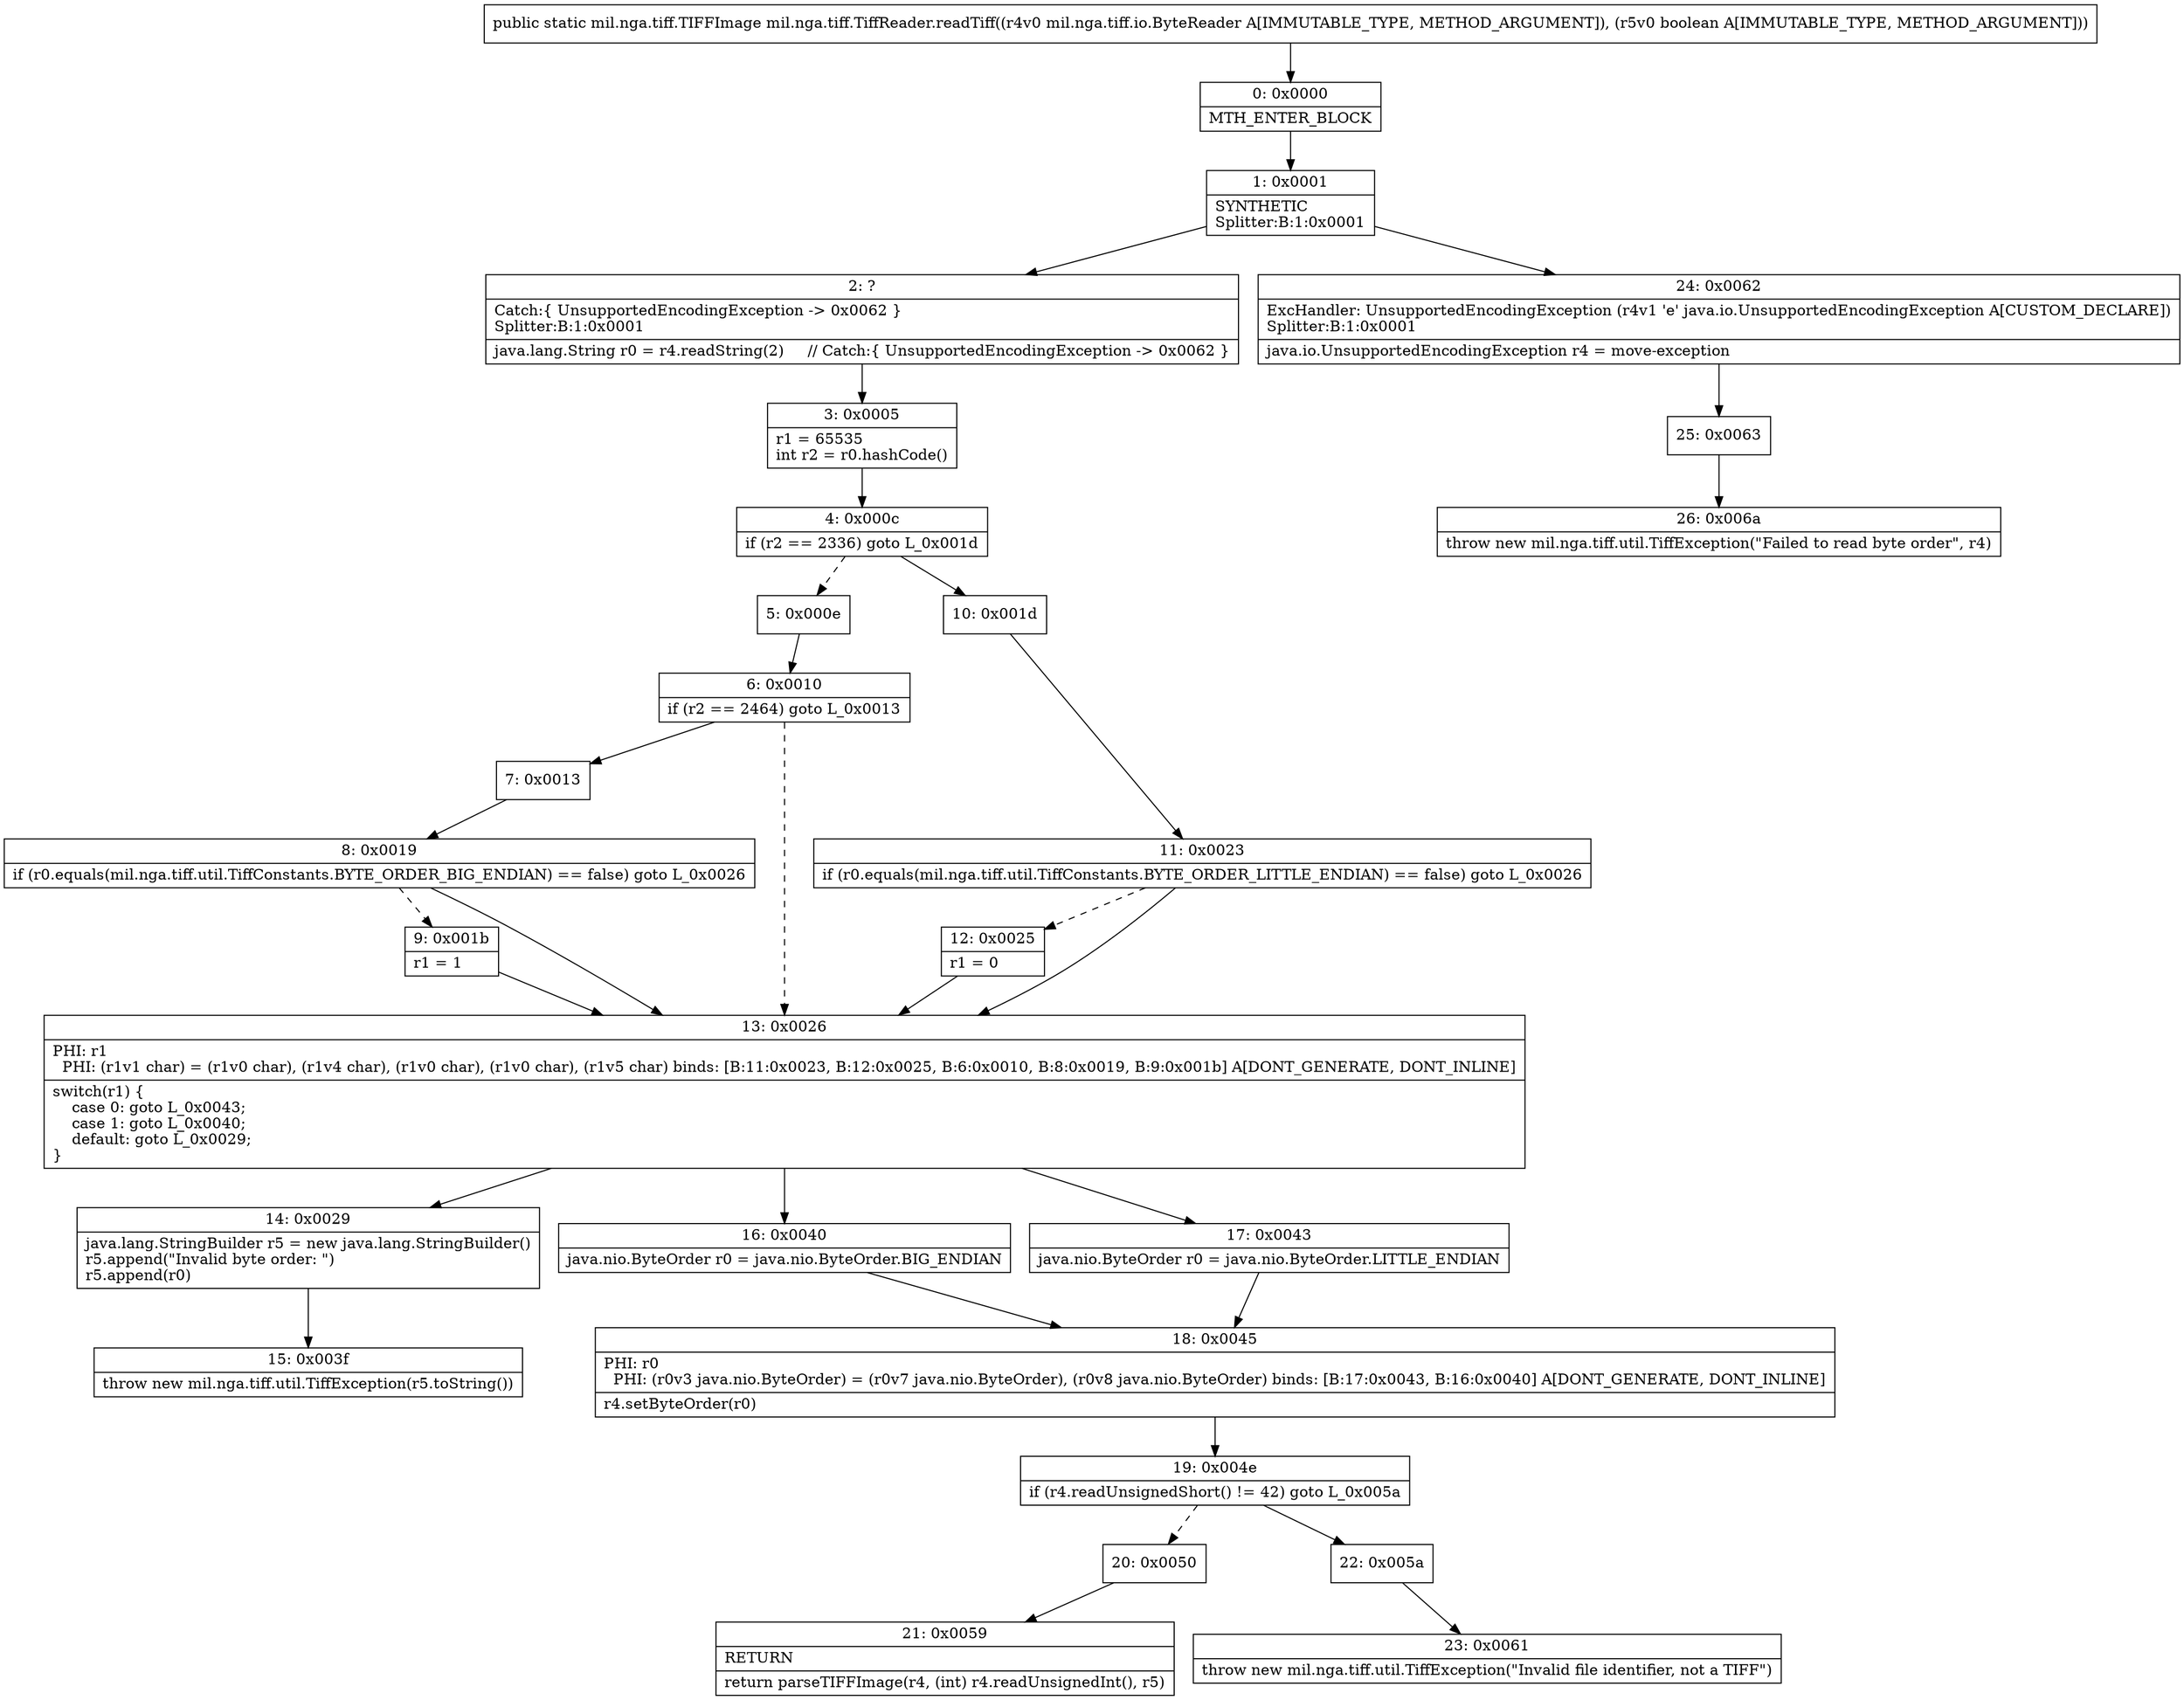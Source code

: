 digraph "CFG formil.nga.tiff.TiffReader.readTiff(Lmil\/nga\/tiff\/io\/ByteReader;Z)Lmil\/nga\/tiff\/TIFFImage;" {
Node_0 [shape=record,label="{0\:\ 0x0000|MTH_ENTER_BLOCK\l}"];
Node_1 [shape=record,label="{1\:\ 0x0001|SYNTHETIC\lSplitter:B:1:0x0001\l}"];
Node_2 [shape=record,label="{2\:\ ?|Catch:\{ UnsupportedEncodingException \-\> 0x0062 \}\lSplitter:B:1:0x0001\l|java.lang.String r0 = r4.readString(2)     \/\/ Catch:\{ UnsupportedEncodingException \-\> 0x0062 \}\l}"];
Node_3 [shape=record,label="{3\:\ 0x0005|r1 = 65535\lint r2 = r0.hashCode()\l}"];
Node_4 [shape=record,label="{4\:\ 0x000c|if (r2 == 2336) goto L_0x001d\l}"];
Node_5 [shape=record,label="{5\:\ 0x000e}"];
Node_6 [shape=record,label="{6\:\ 0x0010|if (r2 == 2464) goto L_0x0013\l}"];
Node_7 [shape=record,label="{7\:\ 0x0013}"];
Node_8 [shape=record,label="{8\:\ 0x0019|if (r0.equals(mil.nga.tiff.util.TiffConstants.BYTE_ORDER_BIG_ENDIAN) == false) goto L_0x0026\l}"];
Node_9 [shape=record,label="{9\:\ 0x001b|r1 = 1\l}"];
Node_10 [shape=record,label="{10\:\ 0x001d}"];
Node_11 [shape=record,label="{11\:\ 0x0023|if (r0.equals(mil.nga.tiff.util.TiffConstants.BYTE_ORDER_LITTLE_ENDIAN) == false) goto L_0x0026\l}"];
Node_12 [shape=record,label="{12\:\ 0x0025|r1 = 0\l}"];
Node_13 [shape=record,label="{13\:\ 0x0026|PHI: r1 \l  PHI: (r1v1 char) = (r1v0 char), (r1v4 char), (r1v0 char), (r1v0 char), (r1v5 char) binds: [B:11:0x0023, B:12:0x0025, B:6:0x0010, B:8:0x0019, B:9:0x001b] A[DONT_GENERATE, DONT_INLINE]\l|switch(r1) \{\l    case 0: goto L_0x0043;\l    case 1: goto L_0x0040;\l    default: goto L_0x0029;\l\}\l}"];
Node_14 [shape=record,label="{14\:\ 0x0029|java.lang.StringBuilder r5 = new java.lang.StringBuilder()\lr5.append(\"Invalid byte order: \")\lr5.append(r0)\l}"];
Node_15 [shape=record,label="{15\:\ 0x003f|throw new mil.nga.tiff.util.TiffException(r5.toString())\l}"];
Node_16 [shape=record,label="{16\:\ 0x0040|java.nio.ByteOrder r0 = java.nio.ByteOrder.BIG_ENDIAN\l}"];
Node_17 [shape=record,label="{17\:\ 0x0043|java.nio.ByteOrder r0 = java.nio.ByteOrder.LITTLE_ENDIAN\l}"];
Node_18 [shape=record,label="{18\:\ 0x0045|PHI: r0 \l  PHI: (r0v3 java.nio.ByteOrder) = (r0v7 java.nio.ByteOrder), (r0v8 java.nio.ByteOrder) binds: [B:17:0x0043, B:16:0x0040] A[DONT_GENERATE, DONT_INLINE]\l|r4.setByteOrder(r0)\l}"];
Node_19 [shape=record,label="{19\:\ 0x004e|if (r4.readUnsignedShort() != 42) goto L_0x005a\l}"];
Node_20 [shape=record,label="{20\:\ 0x0050}"];
Node_21 [shape=record,label="{21\:\ 0x0059|RETURN\l|return parseTIFFImage(r4, (int) r4.readUnsignedInt(), r5)\l}"];
Node_22 [shape=record,label="{22\:\ 0x005a}"];
Node_23 [shape=record,label="{23\:\ 0x0061|throw new mil.nga.tiff.util.TiffException(\"Invalid file identifier, not a TIFF\")\l}"];
Node_24 [shape=record,label="{24\:\ 0x0062|ExcHandler: UnsupportedEncodingException (r4v1 'e' java.io.UnsupportedEncodingException A[CUSTOM_DECLARE])\lSplitter:B:1:0x0001\l|java.io.UnsupportedEncodingException r4 = move\-exception\l}"];
Node_25 [shape=record,label="{25\:\ 0x0063}"];
Node_26 [shape=record,label="{26\:\ 0x006a|throw new mil.nga.tiff.util.TiffException(\"Failed to read byte order\", r4)\l}"];
MethodNode[shape=record,label="{public static mil.nga.tiff.TIFFImage mil.nga.tiff.TiffReader.readTiff((r4v0 mil.nga.tiff.io.ByteReader A[IMMUTABLE_TYPE, METHOD_ARGUMENT]), (r5v0 boolean A[IMMUTABLE_TYPE, METHOD_ARGUMENT])) }"];
MethodNode -> Node_0;
Node_0 -> Node_1;
Node_1 -> Node_2;
Node_1 -> Node_24;
Node_2 -> Node_3;
Node_3 -> Node_4;
Node_4 -> Node_5[style=dashed];
Node_4 -> Node_10;
Node_5 -> Node_6;
Node_6 -> Node_7;
Node_6 -> Node_13[style=dashed];
Node_7 -> Node_8;
Node_8 -> Node_9[style=dashed];
Node_8 -> Node_13;
Node_9 -> Node_13;
Node_10 -> Node_11;
Node_11 -> Node_12[style=dashed];
Node_11 -> Node_13;
Node_12 -> Node_13;
Node_13 -> Node_14;
Node_13 -> Node_16;
Node_13 -> Node_17;
Node_14 -> Node_15;
Node_16 -> Node_18;
Node_17 -> Node_18;
Node_18 -> Node_19;
Node_19 -> Node_20[style=dashed];
Node_19 -> Node_22;
Node_20 -> Node_21;
Node_22 -> Node_23;
Node_24 -> Node_25;
Node_25 -> Node_26;
}

